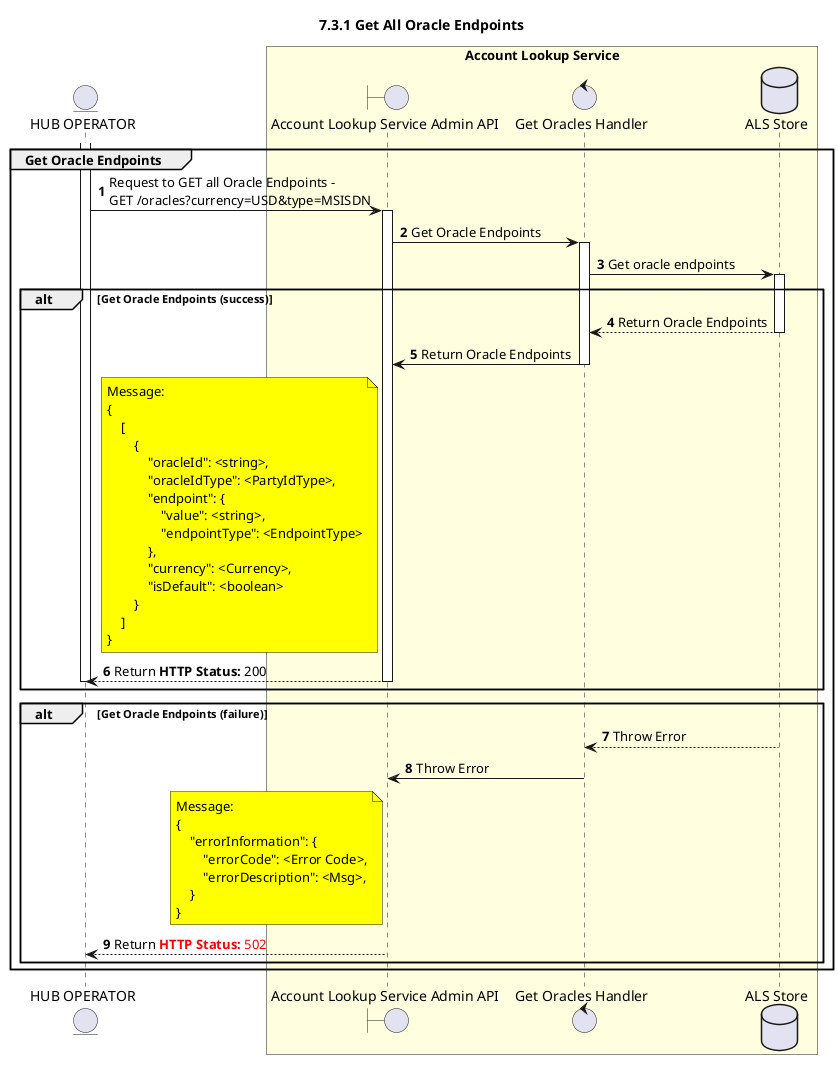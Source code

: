 /'*****
 License
 --------------
 Copyright © 2017 Bill & Melinda Gates Foundation
 The Mojaloop files are made available by the Bill & Melinda Gates Foundation under the Apache License, Version 2.0 (the "License") and you may not use these files except in compliance with the License. You may obtain a copy of the License at
 http://www.apache.org/licenses/LICENSE-2.0
 Unless required by applicable law or agreed to in writing, the Mojaloop files are distributed on an "AS IS" BASIS, WITHOUT WARRANTIES OR CONDITIONS OF ANY KIND, either express or implied. See the License for the specific language governing permissions and limitations under the License.
 Contributors
 --------------
 This is the official list of the Mojaloop project contributors for this file.
 Names of the original copyright holders (individuals or organizations)
 should be listed with a '*' in the first column. People who have
 contributed from an organization can be listed under the organization
 that actually holds the copyright for their contributions (see the
 Gates Foundation organization for an example). Those individuals should have
 their names indented and be marked with a '-'. Email address can be added
 optionally within square brackets <email>.
 * Gates Foundation
 - Name Surname <name.surname@gatesfoundation.com>

 * Rajiv Mothilal <rajiv.mothilal@modusbox.com>
 --------------
 ******'/


@startuml
' declare title
title 7.3.1 Get All Oracle Endpoints

autonumber


' Actor Keys:
' boundary - APIs/Interfaces, etc
' control - ALS Admin Handler
' database - Database Persistent Store

' declare actors
entity "HUB OPERATOR" as OPERATOR
boundary "Account Lookup Service Admin API" as ALSADM
control "Get Oracles Handler" as ORC_HANDLER
database "ALS Store" as DB

box "Account Lookup Service" #LightYellow
participant ALSADM
participant ORC_HANDLER
participant DB
end box

' start flow

activate OPERATOR
group Get Oracle Endpoints
  OPERATOR -> ALSADM: Request to GET all Oracle Endpoints -\nGET /oracles?currency=USD&type=MSISDN
  activate ALSADM

  ALSADM -> ORC_HANDLER: Get Oracle Endpoints
  activate ORC_HANDLER
  ORC_HANDLER -> DB: Get oracle endpoints
  activate DB

  alt Get Oracle Endpoints (success)
    DB --> ORC_HANDLER: Return Oracle Endpoints
    deactivate DB

    deactivate DB
    ORC_HANDLER -> ALSADM: Return Oracle Endpoints
    deactivate ORC_HANDLER
    note left of ALSADM #yellow
        Message:
        {
            [
                {
                    "oracleId": <string>,
                    "oracleIdType": <PartyIdType>,
                    "endpoint": {
                        "value": <string>,
                        "endpointType": <EndpointType>
                    },
                    "currency": <Currency>,
                    "isDefault": <boolean>
                }
            ]
        }
    end note
    ALSADM --> OPERATOR: Return <color #000000><b>HTTP Status:</b> 200</color>

    deactivate ALSADM
    deactivate OPERATOR
  end

  alt Get Oracle Endpoints (failure)
    DB --> ORC_HANDLER: Throw Error
    deactivate DB
    ORC_HANDLER -> ALSADM: Throw Error
    deactivate ORC_HANDLER
    note left of ALSADM #yellow
        Message:
        {
            "errorInformation": {
                "errorCode": <Error Code>,
                "errorDescription": <Msg>,
            }
        }
    end note

    ALSADM --> OPERATOR: Return <color #FF0000><b>HTTP Status:</b> 502</color>

    deactivate ALSADM
    deactivate OPERATOR


  end
end

@enduml
